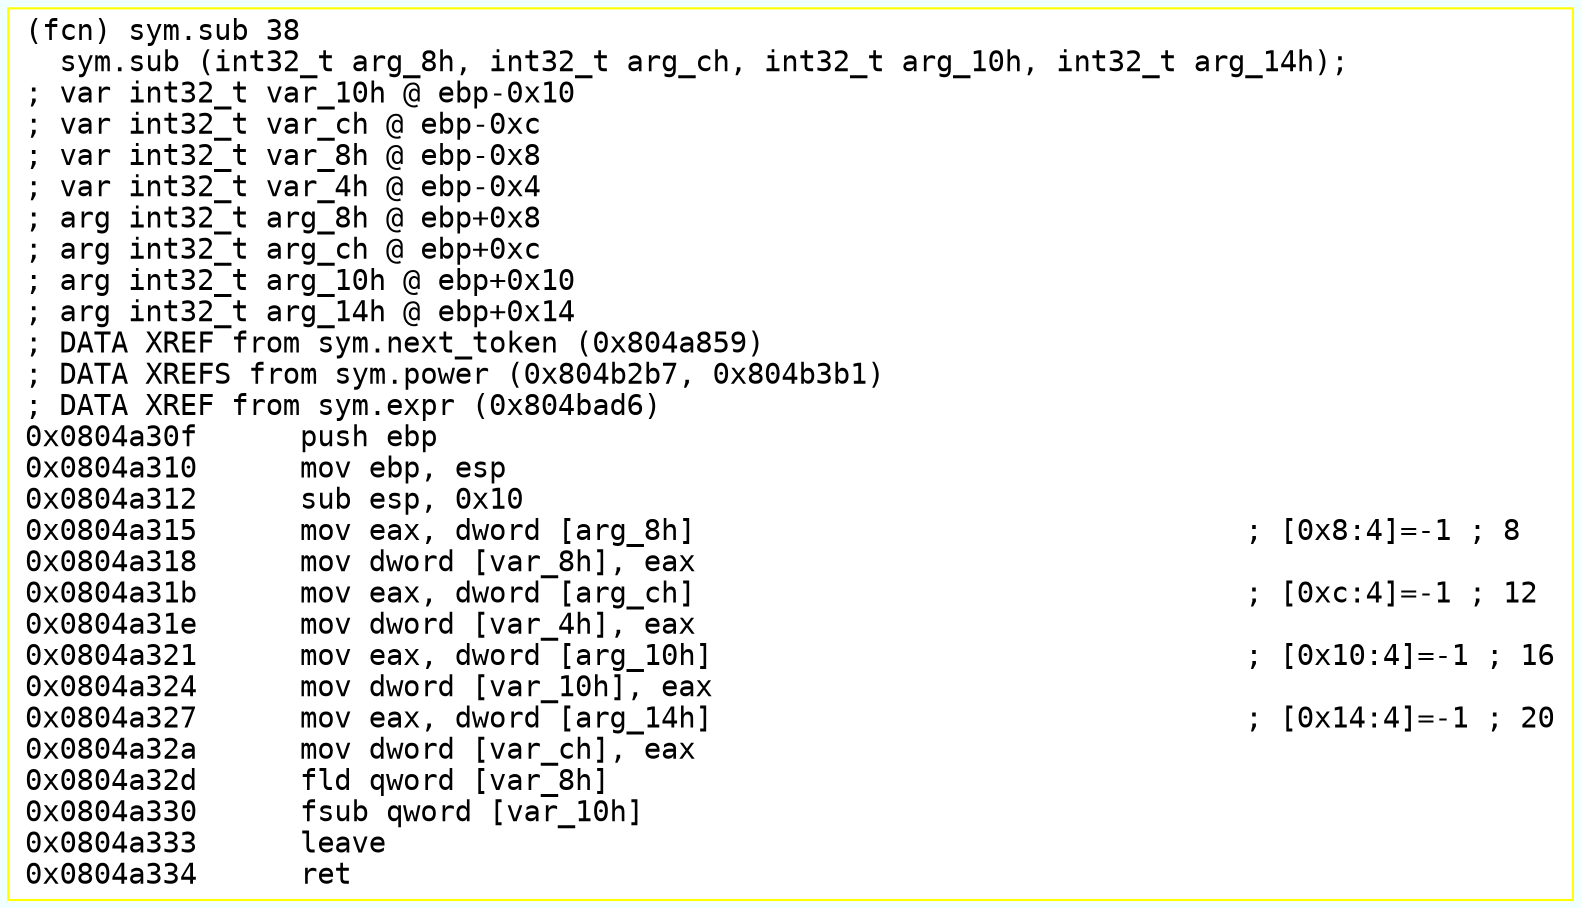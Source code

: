 digraph code {
	graph [bgcolor=azure fontsize=8 fontname="Courier" splines="ortho"];
	node [fillcolor=gray style=filled shape=box];
	edge [arrowhead="normal"];
	"0x0804a30f" [URL="sym.sub/0x0804a30f", fillcolor="white",color="yellow", fontname="Courier",label="(fcn) sym.sub 38\l  sym.sub (int32_t arg_8h, int32_t arg_ch, int32_t arg_10h, int32_t arg_14h);\l; var int32_t var_10h @ ebp-0x10\l; var int32_t var_ch @ ebp-0xc\l; var int32_t var_8h @ ebp-0x8\l; var int32_t var_4h @ ebp-0x4\l; arg int32_t arg_8h @ ebp+0x8\l; arg int32_t arg_ch @ ebp+0xc\l; arg int32_t arg_10h @ ebp+0x10\l; arg int32_t arg_14h @ ebp+0x14\l; DATA XREF from sym.next_token (0x804a859)\l; DATA XREFS from sym.power (0x804b2b7, 0x804b3b1)\l; DATA XREF from sym.expr (0x804bad6)\l0x0804a30f      push ebp\l0x0804a310      mov ebp, esp\l0x0804a312      sub esp, 0x10\l0x0804a315      mov eax, dword [arg_8h]                                ; [0x8:4]=-1 ; 8\l0x0804a318      mov dword [var_8h], eax\l0x0804a31b      mov eax, dword [arg_ch]                                ; [0xc:4]=-1 ; 12\l0x0804a31e      mov dword [var_4h], eax\l0x0804a321      mov eax, dword [arg_10h]                               ; [0x10:4]=-1 ; 16\l0x0804a324      mov dword [var_10h], eax\l0x0804a327      mov eax, dword [arg_14h]                               ; [0x14:4]=-1 ; 20\l0x0804a32a      mov dword [var_ch], eax\l0x0804a32d      fld qword [var_8h]\l0x0804a330      fsub qword [var_10h]\l0x0804a333      leave\l0x0804a334      ret\l"]
}
